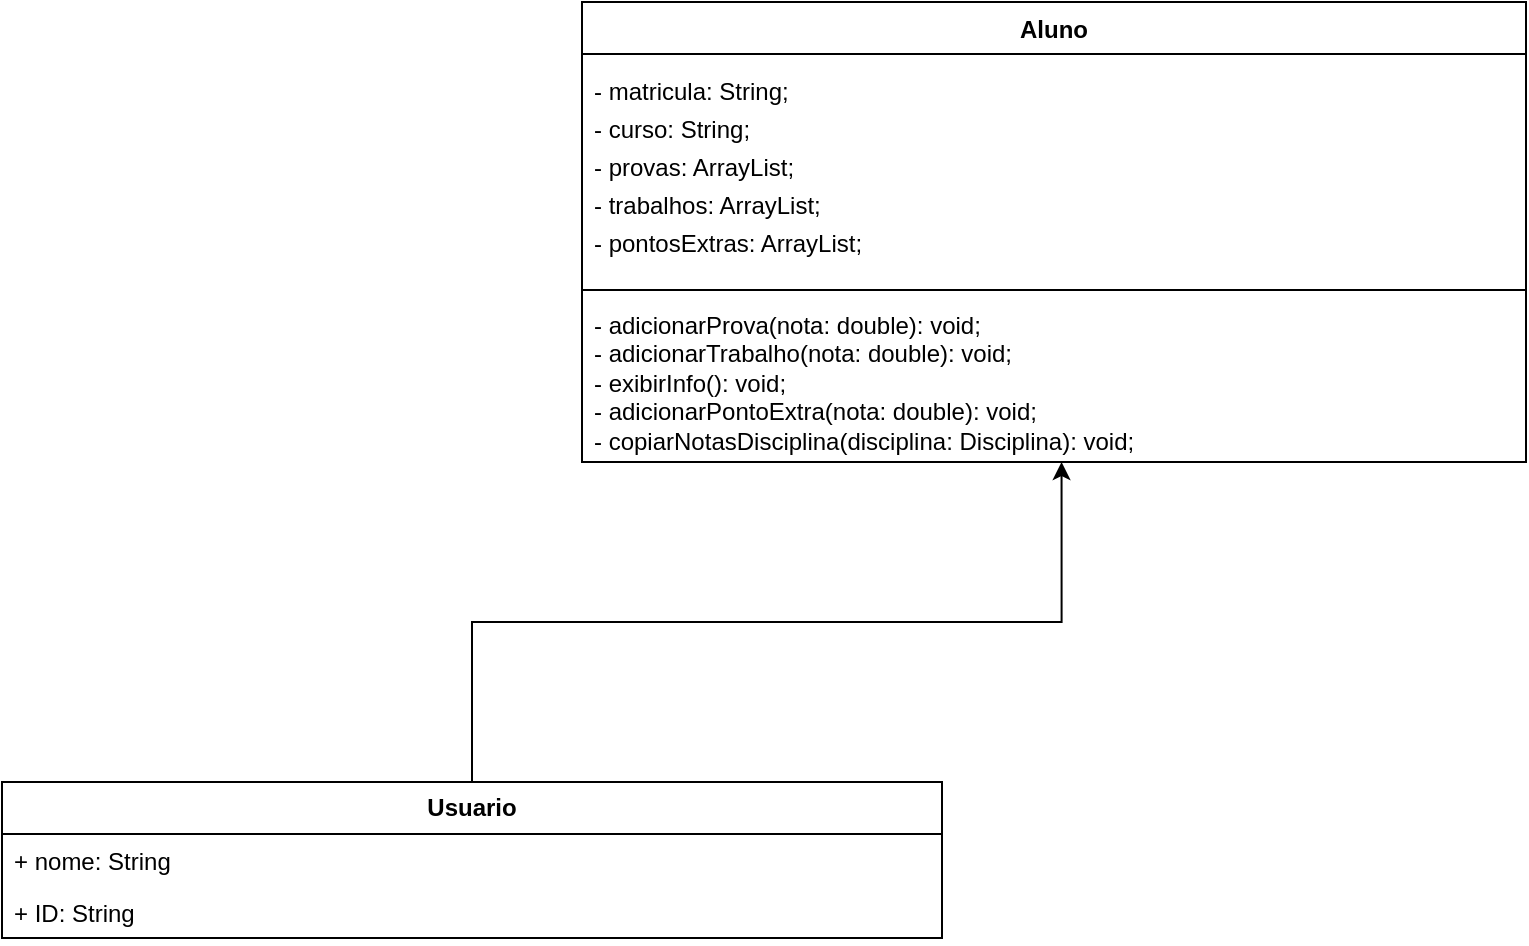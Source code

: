 <mxfile version="24.9.1">
  <diagram name="Página-1" id="Mozf0d2wlGvHFmh3eI8u">
    <mxGraphModel dx="1194" dy="1913" grid="1" gridSize="10" guides="1" tooltips="1" connect="1" arrows="1" fold="1" page="1" pageScale="1" pageWidth="827" pageHeight="1169" math="0" shadow="0">
      <root>
        <mxCell id="0" />
        <mxCell id="1" parent="0" />
        <mxCell id="oWRv-z3DH-YMTtDGiRuc-1" style="edgeStyle=orthogonalEdgeStyle;rounded=0;orthogonalLoop=1;jettySize=auto;html=1;exitX=0.5;exitY=0;exitDx=0;exitDy=0;entryX=0.508;entryY=1;entryDx=0;entryDy=0;entryPerimeter=0;" parent="1" source="oWRv-z3DH-YMTtDGiRuc-2" target="oWRv-z3DH-YMTtDGiRuc-8" edge="1">
          <mxGeometry relative="1" as="geometry">
            <mxPoint x="980" y="40" as="targetPoint" />
          </mxGeometry>
        </mxCell>
        <mxCell id="oWRv-z3DH-YMTtDGiRuc-2" value="&lt;b&gt;Usuario&lt;/b&gt;" style="swimlane;fontStyle=0;childLayout=stackLayout;horizontal=1;startSize=26;fillColor=default;horizontalStack=0;resizeParent=1;resizeParentMax=0;resizeLast=0;collapsible=1;marginBottom=0;whiteSpace=wrap;html=1;" parent="1" vertex="1">
          <mxGeometry x="450" y="190" width="470" height="78" as="geometry" />
        </mxCell>
        <mxCell id="oWRv-z3DH-YMTtDGiRuc-3" value="+ nome: String" style="text;strokeColor=none;fillColor=none;align=left;verticalAlign=top;spacingLeft=4;spacingRight=4;overflow=hidden;rotatable=0;points=[[0,0.5],[1,0.5]];portConstraint=eastwest;whiteSpace=wrap;html=1;" parent="oWRv-z3DH-YMTtDGiRuc-2" vertex="1">
          <mxGeometry y="26" width="470" height="26" as="geometry" />
        </mxCell>
        <mxCell id="oWRv-z3DH-YMTtDGiRuc-4" value="+ ID: String" style="text;strokeColor=none;fillColor=none;align=left;verticalAlign=top;spacingLeft=4;spacingRight=4;overflow=hidden;rotatable=0;points=[[0,0.5],[1,0.5]];portConstraint=eastwest;whiteSpace=wrap;html=1;" parent="oWRv-z3DH-YMTtDGiRuc-2" vertex="1">
          <mxGeometry y="52" width="470" height="26" as="geometry" />
        </mxCell>
        <mxCell id="oWRv-z3DH-YMTtDGiRuc-5" value="Aluno" style="swimlane;fontStyle=1;align=center;verticalAlign=top;childLayout=stackLayout;horizontal=1;startSize=26;horizontalStack=0;resizeParent=1;resizeParentMax=0;resizeLast=0;collapsible=1;marginBottom=0;whiteSpace=wrap;html=1;fillColor=default;" parent="1" vertex="1">
          <mxGeometry x="740" y="-200" width="472" height="230" as="geometry" />
        </mxCell>
        <mxCell id="oWRv-z3DH-YMTtDGiRuc-6" value="&lt;div style=&quot;line-height: 160%;&quot;&gt;- matricula: String;&amp;nbsp;&lt;/div&gt;&lt;div style=&quot;line-height: 160%;&quot;&gt;- curso: String;&lt;/div&gt;&lt;div style=&quot;line-height: 160%;&quot;&gt;- provas: ArrayList;&lt;/div&gt;&lt;div style=&quot;line-height: 160%;&quot;&gt;- trabalhos: ArrayList;&lt;/div&gt;&lt;div style=&quot;line-height: 160%;&quot;&gt;- pontosExtras: ArrayList;&amp;nbsp;&lt;br&gt;&lt;/div&gt;" style="text;strokeColor=none;fillColor=none;align=left;verticalAlign=middle;spacingLeft=4;spacingRight=4;overflow=hidden;rotatable=0;points=[[0,0.5],[1,0.5]];portConstraint=eastwest;whiteSpace=wrap;html=1;" parent="oWRv-z3DH-YMTtDGiRuc-5" vertex="1">
          <mxGeometry y="26" width="472" height="114" as="geometry" />
        </mxCell>
        <mxCell id="oWRv-z3DH-YMTtDGiRuc-7" value="" style="line;strokeWidth=1;fillColor=none;align=left;verticalAlign=middle;spacingTop=-1;spacingLeft=3;spacingRight=3;rotatable=0;labelPosition=right;points=[];portConstraint=eastwest;strokeColor=inherit;" parent="oWRv-z3DH-YMTtDGiRuc-5" vertex="1">
          <mxGeometry y="140" width="472" height="8" as="geometry" />
        </mxCell>
        <mxCell id="oWRv-z3DH-YMTtDGiRuc-8" value="- adicionarProva(nota: double): void;&lt;br/&gt;- adicionarTrabalho(nota: double): void;&lt;br/&gt;- exibirInfo(): void;&lt;br/&gt;- adicionarPontoExtra(nota: double): void;&lt;br/&gt;- copiarNotasDisciplina(disciplina: Disciplina): void;" style="text;strokeColor=none;fillColor=none;align=left;verticalAlign=top;spacingLeft=4;spacingRight=4;overflow=hidden;rotatable=0;points=[[0,0.5],[1,0.5]];portConstraint=eastwest;whiteSpace=wrap;html=1;" parent="oWRv-z3DH-YMTtDGiRuc-5" vertex="1">
          <mxGeometry y="148" width="472" height="82" as="geometry" />
        </mxCell>
      </root>
    </mxGraphModel>
  </diagram>
</mxfile>
